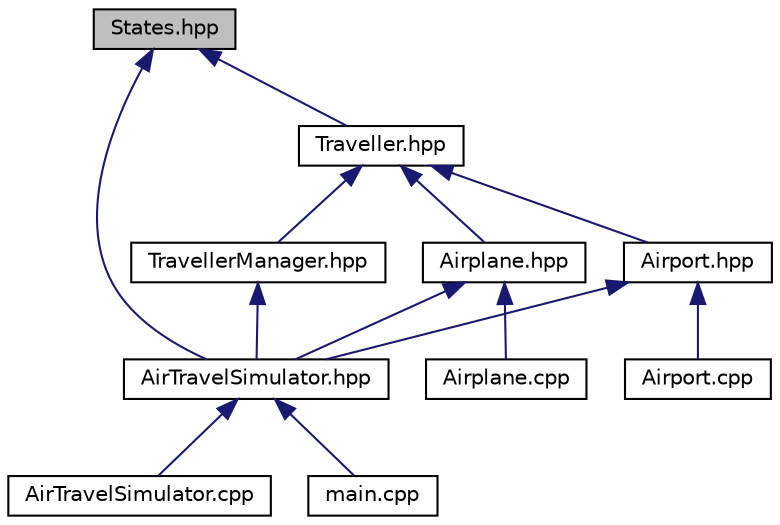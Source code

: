 digraph "States.hpp"
{
  edge [fontname="Helvetica",fontsize="10",labelfontname="Helvetica",labelfontsize="10"];
  node [fontname="Helvetica",fontsize="10",shape=record];
  Node1 [label="States.hpp",height=0.2,width=0.4,color="black", fillcolor="grey75", style="filled", fontcolor="black"];
  Node1 -> Node2 [dir="back",color="midnightblue",fontsize="10",style="solid"];
  Node2 [label="Traveller.hpp",height=0.2,width=0.4,color="black", fillcolor="white", style="filled",URL="$Traveller_8hpp.html"];
  Node2 -> Node3 [dir="back",color="midnightblue",fontsize="10",style="solid"];
  Node3 [label="Airplane.hpp",height=0.2,width=0.4,color="black", fillcolor="white", style="filled",URL="$Airplane_8hpp.html"];
  Node3 -> Node4 [dir="back",color="midnightblue",fontsize="10",style="solid"];
  Node4 [label="Airplane.cpp",height=0.2,width=0.4,color="black", fillcolor="white", style="filled",URL="$Airplane_8cpp.html"];
  Node3 -> Node5 [dir="back",color="midnightblue",fontsize="10",style="solid"];
  Node5 [label="AirTravelSimulator.hpp",height=0.2,width=0.4,color="black", fillcolor="white", style="filled",URL="$AirTravelSimulator_8hpp.html"];
  Node5 -> Node6 [dir="back",color="midnightblue",fontsize="10",style="solid"];
  Node6 [label="AirTravelSimulator.cpp",height=0.2,width=0.4,color="black", fillcolor="white", style="filled",URL="$AirTravelSimulator_8cpp.html"];
  Node5 -> Node7 [dir="back",color="midnightblue",fontsize="10",style="solid"];
  Node7 [label="main.cpp",height=0.2,width=0.4,color="black", fillcolor="white", style="filled",URL="$main_8cpp.html"];
  Node2 -> Node8 [dir="back",color="midnightblue",fontsize="10",style="solid"];
  Node8 [label="Airport.hpp",height=0.2,width=0.4,color="black", fillcolor="white", style="filled",URL="$Airport_8hpp.html"];
  Node8 -> Node9 [dir="back",color="midnightblue",fontsize="10",style="solid"];
  Node9 [label="Airport.cpp",height=0.2,width=0.4,color="black", fillcolor="white", style="filled",URL="$Airport_8cpp.html"];
  Node8 -> Node5 [dir="back",color="midnightblue",fontsize="10",style="solid"];
  Node2 -> Node10 [dir="back",color="midnightblue",fontsize="10",style="solid"];
  Node10 [label="TravellerManager.hpp",height=0.2,width=0.4,color="black", fillcolor="white", style="filled",URL="$TravellerManager_8hpp.html"];
  Node10 -> Node5 [dir="back",color="midnightblue",fontsize="10",style="solid"];
  Node1 -> Node5 [dir="back",color="midnightblue",fontsize="10",style="solid"];
}
